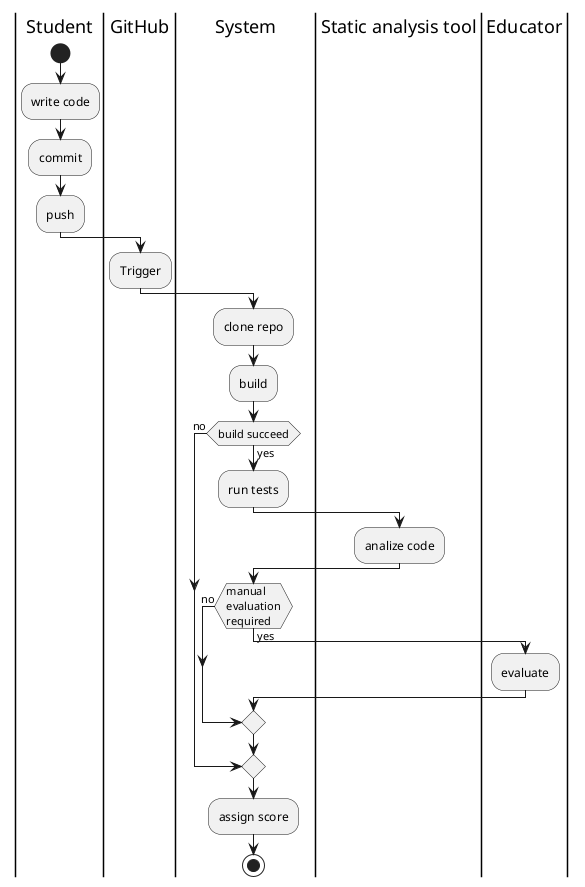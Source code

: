 @startuml

|Student|
start
:write code;
:commit;
:push;

|GitHub|
:Trigger;

|System|
:clone repo;
:build;
if(build succeed) then (yes)
    :run tests;

    |Static analysis tool|
    :analize code;
    |System|
    if(manual\nevaluation\nrequired) then (yes)
        |Educator|
        :evaluate;
        else(no)
    endif
    else(no)
endif
|System|
:assign score;


stop

@enduml